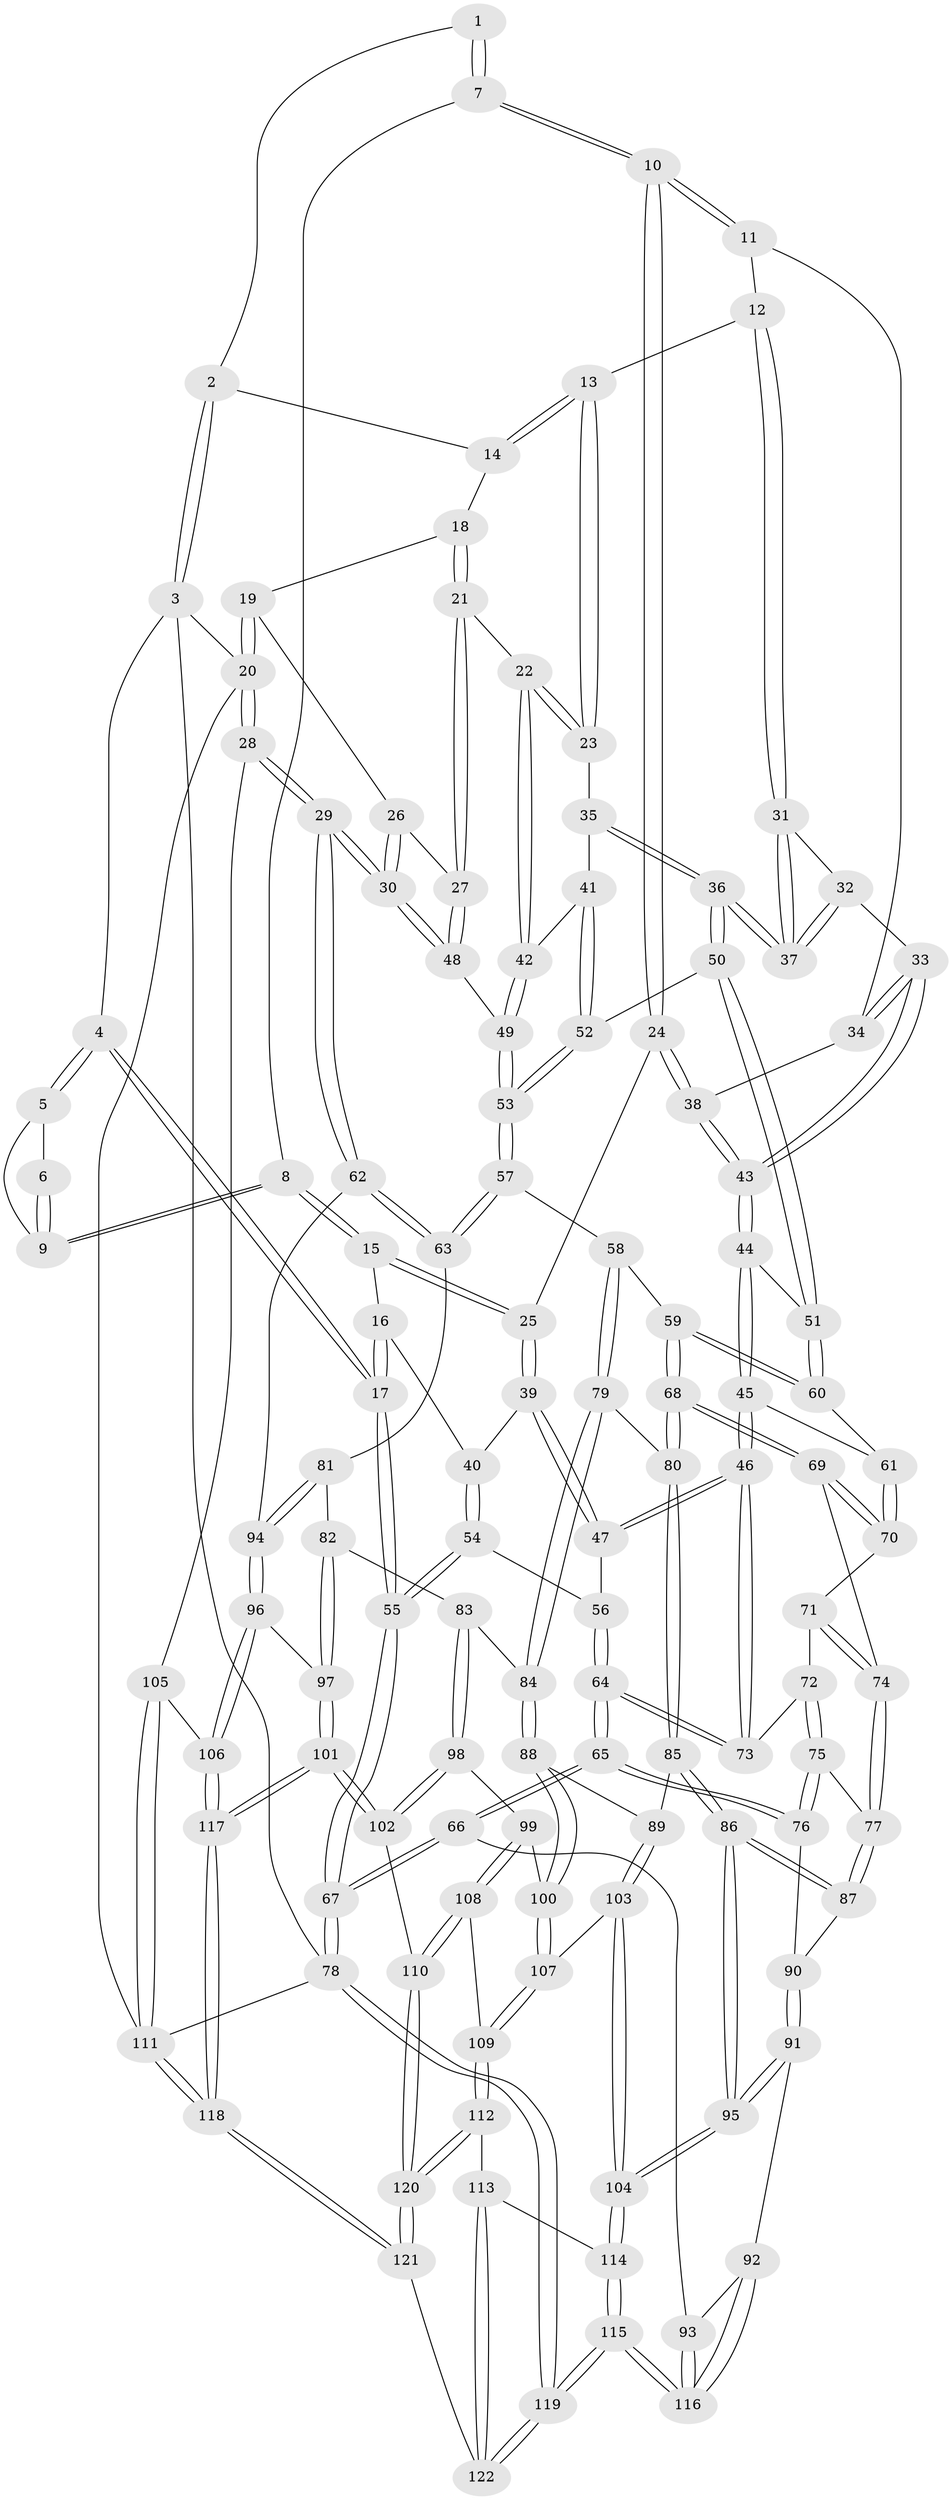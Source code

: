 // Generated by graph-tools (version 1.1) at 2025/16/03/09/25 04:16:54]
// undirected, 122 vertices, 302 edges
graph export_dot {
graph [start="1"]
  node [color=gray90,style=filled];
  1 [pos="+0.15411949984806603+0.01762143603587633"];
  2 [pos="+0.15394175043956043+0"];
  3 [pos="+0+0"];
  4 [pos="+0+0"];
  5 [pos="+0+0.024449347461833436"];
  6 [pos="+0.12182412603862965+0.026430084823644735"];
  7 [pos="+0.1704605101903627+0.06756799491348142"];
  8 [pos="+0.06544424528153966+0.09123407833916822"];
  9 [pos="+0.052671001409565835+0.0752406666054327"];
  10 [pos="+0.19226637310735387+0.09103279077925214"];
  11 [pos="+0.3680678613216916+0"];
  12 [pos="+0.4067422846200658+0"];
  13 [pos="+0.4645046970998403+0"];
  14 [pos="+0.47488531642268716+0"];
  15 [pos="+0.06735241334026741+0.11945411091751601"];
  16 [pos="+0.055770889505975384+0.13638304856239677"];
  17 [pos="+0+0.21609761308527173"];
  18 [pos="+0.888367587273702+0"];
  19 [pos="+0.9359819874024982+0"];
  20 [pos="+1+0"];
  21 [pos="+0.7318417056317743+0.1186784149675503"];
  22 [pos="+0.6787059369734034+0.17425149519537964"];
  23 [pos="+0.4689756339861652+0"];
  24 [pos="+0.19176102996179664+0.1443664599284744"];
  25 [pos="+0.15255825406354667+0.164439520276079"];
  26 [pos="+0.9171208406633562+0"];
  27 [pos="+0.8554256817137081+0.20149796565032996"];
  28 [pos="+1+0.46461170732761214"];
  29 [pos="+1+0.4632903170370887"];
  30 [pos="+1+0.39925843238874037"];
  31 [pos="+0.3880901195038111+0.09222626580801777"];
  32 [pos="+0.34061968422040334+0.20705027896981829"];
  33 [pos="+0.33281559977743297+0.2079216015285679"];
  34 [pos="+0.3024622005262905+0.13276632475231934"];
  35 [pos="+0.4939064280579259+0.05476299687812903"];
  36 [pos="+0.45617631101333206+0.25569671882704115"];
  37 [pos="+0.41900086480537435+0.2325936868649465"];
  38 [pos="+0.20882415866623924+0.15875582791684542"];
  39 [pos="+0.08566568897310793+0.25487500927852"];
  40 [pos="+0.06705574581157293+0.2520793645474853"];
  41 [pos="+0.6076510104968388+0.22556134576872836"];
  42 [pos="+0.6661966215382576+0.2127623634613756"];
  43 [pos="+0.2609254627530691+0.25562740157762404"];
  44 [pos="+0.25684932976276204+0.27357071452087633"];
  45 [pos="+0.21557843286614206+0.3591788452842582"];
  46 [pos="+0.20328879069470784+0.36828442543985535"];
  47 [pos="+0.19834248200781565+0.36547478443594184"];
  48 [pos="+0.8805123199224816+0.3101629538838512"];
  49 [pos="+0.7395719663023647+0.2906104902276983"];
  50 [pos="+0.47718144899673076+0.29557560443412956"];
  51 [pos="+0.4680648675009154+0.3084678405220924"];
  52 [pos="+0.5236793628310953+0.2914218029985341"];
  53 [pos="+0.6448746536094759+0.41778280854701044"];
  54 [pos="+0+0.2851660780596082"];
  55 [pos="+0+0.26669255579001144"];
  56 [pos="+0.021179588370305275+0.3832916676087055"];
  57 [pos="+0.646889795920247+0.48448889269912127"];
  58 [pos="+0.5574844202091517+0.49890128066783995"];
  59 [pos="+0.5210426473719227+0.4933919725588951"];
  60 [pos="+0.433988218597529+0.3807389474952739"];
  61 [pos="+0.42558647282474543+0.3845388128439146"];
  62 [pos="+0.9881043180360811+0.4925730732335186"];
  63 [pos="+0.680921615970198+0.5138674139706811"];
  64 [pos="+0.06958305507641557+0.5410843180302789"];
  65 [pos="+0.055344929942678575+0.5698504368493348"];
  66 [pos="+0+0.666769307275349"];
  67 [pos="+0+0.6708518933410602"];
  68 [pos="+0.4504601105210095+0.5621144056663656"];
  69 [pos="+0.4084288183302658+0.5342443327529609"];
  70 [pos="+0.37658344331636995+0.4706095288195355"];
  71 [pos="+0.32635603751279696+0.49026378977444585"];
  72 [pos="+0.23997541546570594+0.4520109959311898"];
  73 [pos="+0.20090043026464668+0.3956380180762623"];
  74 [pos="+0.3278343662366251+0.5632344141059067"];
  75 [pos="+0.24370091809776107+0.5620674935908633"];
  76 [pos="+0.14270784844224418+0.6018402353574173"];
  77 [pos="+0.30860882325173505+0.6057724589901139"];
  78 [pos="+0+1"];
  79 [pos="+0.542908985681493+0.6205075414054178"];
  80 [pos="+0.4501500032349733+0.564577855171011"];
  81 [pos="+0.6663413414460411+0.6124688814101368"];
  82 [pos="+0.6389909280184846+0.6574821909989387"];
  83 [pos="+0.5780379993965665+0.6709403774019821"];
  84 [pos="+0.556928674149196+0.6690260516293217"];
  85 [pos="+0.4164277934607755+0.6531928410061669"];
  86 [pos="+0.3248634041355993+0.6520837427390009"];
  87 [pos="+0.3216597877100366+0.6454672811800959"];
  88 [pos="+0.5039821143057689+0.6933515873036113"];
  89 [pos="+0.42607093545938945+0.6628691136820091"];
  90 [pos="+0.1560426406642796+0.6188915331946508"];
  91 [pos="+0.2342490523140221+0.7660871457554248"];
  92 [pos="+0.22723946146354096+0.7692068506249302"];
  93 [pos="+0+0.6678049539687319"];
  94 [pos="+0.8008884519393102+0.6822772820964972"];
  95 [pos="+0.254323193381343+0.7660386807162085"];
  96 [pos="+0.7762676346341072+0.7684451347891984"];
  97 [pos="+0.7105632008382087+0.7993467697679504"];
  98 [pos="+0.5897272704297648+0.7929332821790326"];
  99 [pos="+0.5340970349689508+0.7747636439394763"];
  100 [pos="+0.5046308450812261+0.7431908396736517"];
  101 [pos="+0.6800504955510647+0.8509808573779676"];
  102 [pos="+0.6496781681901073+0.8516018286430298"];
  103 [pos="+0.40170866083205126+0.8078944240207793"];
  104 [pos="+0.31936114967768403+0.8307653152762692"];
  105 [pos="+1+0.573091112403912"];
  106 [pos="+0.8997672128979157+0.8174938205826829"];
  107 [pos="+0.43876651770244046+0.8164307765256041"];
  108 [pos="+0.4993125061370909+0.8707167269846317"];
  109 [pos="+0.4888019883539438+0.8706267928906304"];
  110 [pos="+0.5699318225657655+0.8907628970796555"];
  111 [pos="+1+1"];
  112 [pos="+0.4450480278366473+0.933451688703914"];
  113 [pos="+0.3779217534404384+0.9514422499875896"];
  114 [pos="+0.31979811210978704+0.8410552192639538"];
  115 [pos="+0.12177519384567168+1"];
  116 [pos="+0.11971804357063269+0.8942948393900404"];
  117 [pos="+0.9466045725601221+1"];
  118 [pos="+0.9519001331264388+1"];
  119 [pos="+0.09311829090133303+1"];
  120 [pos="+0.5418466307728889+1"];
  121 [pos="+0.5771766804672676+1"];
  122 [pos="+0.294957051186983+1"];
  1 -- 2;
  1 -- 7;
  1 -- 7;
  2 -- 3;
  2 -- 3;
  2 -- 14;
  3 -- 4;
  3 -- 20;
  3 -- 78;
  4 -- 5;
  4 -- 5;
  4 -- 17;
  4 -- 17;
  5 -- 6;
  5 -- 9;
  6 -- 9;
  6 -- 9;
  7 -- 8;
  7 -- 10;
  7 -- 10;
  8 -- 9;
  8 -- 9;
  8 -- 15;
  8 -- 15;
  10 -- 11;
  10 -- 11;
  10 -- 24;
  10 -- 24;
  11 -- 12;
  11 -- 34;
  12 -- 13;
  12 -- 31;
  12 -- 31;
  13 -- 14;
  13 -- 14;
  13 -- 23;
  13 -- 23;
  14 -- 18;
  15 -- 16;
  15 -- 25;
  15 -- 25;
  16 -- 17;
  16 -- 17;
  16 -- 40;
  17 -- 55;
  17 -- 55;
  18 -- 19;
  18 -- 21;
  18 -- 21;
  19 -- 20;
  19 -- 20;
  19 -- 26;
  20 -- 28;
  20 -- 28;
  20 -- 111;
  21 -- 22;
  21 -- 27;
  21 -- 27;
  22 -- 23;
  22 -- 23;
  22 -- 42;
  22 -- 42;
  23 -- 35;
  24 -- 25;
  24 -- 38;
  24 -- 38;
  25 -- 39;
  25 -- 39;
  26 -- 27;
  26 -- 30;
  26 -- 30;
  27 -- 48;
  27 -- 48;
  28 -- 29;
  28 -- 29;
  28 -- 105;
  29 -- 30;
  29 -- 30;
  29 -- 62;
  29 -- 62;
  30 -- 48;
  30 -- 48;
  31 -- 32;
  31 -- 37;
  31 -- 37;
  32 -- 33;
  32 -- 37;
  32 -- 37;
  33 -- 34;
  33 -- 34;
  33 -- 43;
  33 -- 43;
  34 -- 38;
  35 -- 36;
  35 -- 36;
  35 -- 41;
  36 -- 37;
  36 -- 37;
  36 -- 50;
  36 -- 50;
  38 -- 43;
  38 -- 43;
  39 -- 40;
  39 -- 47;
  39 -- 47;
  40 -- 54;
  40 -- 54;
  41 -- 42;
  41 -- 52;
  41 -- 52;
  42 -- 49;
  42 -- 49;
  43 -- 44;
  43 -- 44;
  44 -- 45;
  44 -- 45;
  44 -- 51;
  45 -- 46;
  45 -- 46;
  45 -- 61;
  46 -- 47;
  46 -- 47;
  46 -- 73;
  46 -- 73;
  47 -- 56;
  48 -- 49;
  49 -- 53;
  49 -- 53;
  50 -- 51;
  50 -- 51;
  50 -- 52;
  51 -- 60;
  51 -- 60;
  52 -- 53;
  52 -- 53;
  53 -- 57;
  53 -- 57;
  54 -- 55;
  54 -- 55;
  54 -- 56;
  55 -- 67;
  55 -- 67;
  56 -- 64;
  56 -- 64;
  57 -- 58;
  57 -- 63;
  57 -- 63;
  58 -- 59;
  58 -- 79;
  58 -- 79;
  59 -- 60;
  59 -- 60;
  59 -- 68;
  59 -- 68;
  60 -- 61;
  61 -- 70;
  61 -- 70;
  62 -- 63;
  62 -- 63;
  62 -- 94;
  63 -- 81;
  64 -- 65;
  64 -- 65;
  64 -- 73;
  64 -- 73;
  65 -- 66;
  65 -- 66;
  65 -- 76;
  65 -- 76;
  66 -- 67;
  66 -- 67;
  66 -- 93;
  67 -- 78;
  67 -- 78;
  68 -- 69;
  68 -- 69;
  68 -- 80;
  68 -- 80;
  69 -- 70;
  69 -- 70;
  69 -- 74;
  70 -- 71;
  71 -- 72;
  71 -- 74;
  71 -- 74;
  72 -- 73;
  72 -- 75;
  72 -- 75;
  74 -- 77;
  74 -- 77;
  75 -- 76;
  75 -- 76;
  75 -- 77;
  76 -- 90;
  77 -- 87;
  77 -- 87;
  78 -- 119;
  78 -- 119;
  78 -- 111;
  79 -- 80;
  79 -- 84;
  79 -- 84;
  80 -- 85;
  80 -- 85;
  81 -- 82;
  81 -- 94;
  81 -- 94;
  82 -- 83;
  82 -- 97;
  82 -- 97;
  83 -- 84;
  83 -- 98;
  83 -- 98;
  84 -- 88;
  84 -- 88;
  85 -- 86;
  85 -- 86;
  85 -- 89;
  86 -- 87;
  86 -- 87;
  86 -- 95;
  86 -- 95;
  87 -- 90;
  88 -- 89;
  88 -- 100;
  88 -- 100;
  89 -- 103;
  89 -- 103;
  90 -- 91;
  90 -- 91;
  91 -- 92;
  91 -- 95;
  91 -- 95;
  92 -- 93;
  92 -- 116;
  92 -- 116;
  93 -- 116;
  93 -- 116;
  94 -- 96;
  94 -- 96;
  95 -- 104;
  95 -- 104;
  96 -- 97;
  96 -- 106;
  96 -- 106;
  97 -- 101;
  97 -- 101;
  98 -- 99;
  98 -- 102;
  98 -- 102;
  99 -- 100;
  99 -- 108;
  99 -- 108;
  100 -- 107;
  100 -- 107;
  101 -- 102;
  101 -- 102;
  101 -- 117;
  101 -- 117;
  102 -- 110;
  103 -- 104;
  103 -- 104;
  103 -- 107;
  104 -- 114;
  104 -- 114;
  105 -- 106;
  105 -- 111;
  105 -- 111;
  106 -- 117;
  106 -- 117;
  107 -- 109;
  107 -- 109;
  108 -- 109;
  108 -- 110;
  108 -- 110;
  109 -- 112;
  109 -- 112;
  110 -- 120;
  110 -- 120;
  111 -- 118;
  111 -- 118;
  112 -- 113;
  112 -- 120;
  112 -- 120;
  113 -- 114;
  113 -- 122;
  113 -- 122;
  114 -- 115;
  114 -- 115;
  115 -- 116;
  115 -- 116;
  115 -- 119;
  115 -- 119;
  117 -- 118;
  117 -- 118;
  118 -- 121;
  118 -- 121;
  119 -- 122;
  119 -- 122;
  120 -- 121;
  120 -- 121;
  121 -- 122;
}

